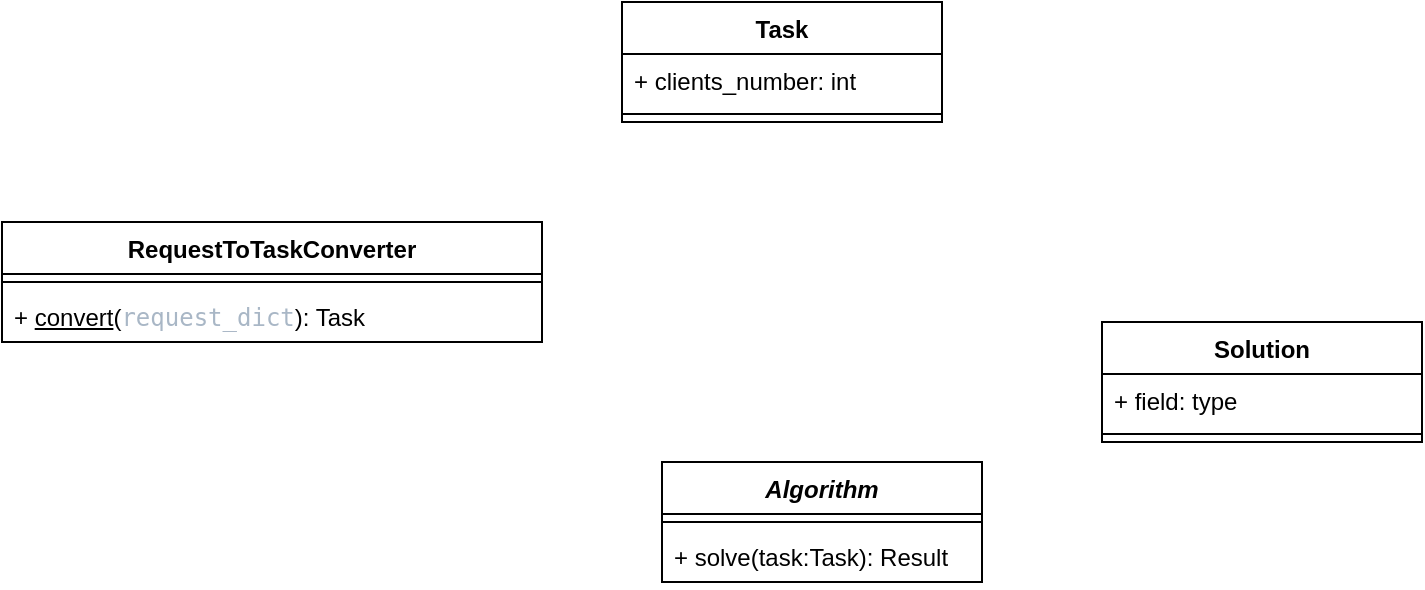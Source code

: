 <mxfile version="21.6.7" type="device">
  <diagram id="C5RBs43oDa-KdzZeNtuy" name="Page-1">
    <mxGraphModel dx="913" dy="461" grid="1" gridSize="10" guides="1" tooltips="1" connect="1" arrows="1" fold="1" page="1" pageScale="1" pageWidth="827" pageHeight="1169" math="0" shadow="0">
      <root>
        <mxCell id="WIyWlLk6GJQsqaUBKTNV-0" />
        <mxCell id="WIyWlLk6GJQsqaUBKTNV-1" parent="WIyWlLk6GJQsqaUBKTNV-0" />
        <mxCell id="ZNwtSntHQTM8tFekepwN-6" value="RequestToTaskConverter" style="swimlane;fontStyle=1;align=center;verticalAlign=top;childLayout=stackLayout;horizontal=1;startSize=26;horizontalStack=0;resizeParent=1;resizeParentMax=0;resizeLast=0;collapsible=1;marginBottom=0;whiteSpace=wrap;html=1;" vertex="1" parent="WIyWlLk6GJQsqaUBKTNV-1">
          <mxGeometry x="10" y="180" width="270" height="60" as="geometry" />
        </mxCell>
        <mxCell id="ZNwtSntHQTM8tFekepwN-8" value="" style="line;strokeWidth=1;fillColor=none;align=left;verticalAlign=middle;spacingTop=-1;spacingLeft=3;spacingRight=3;rotatable=0;labelPosition=right;points=[];portConstraint=eastwest;strokeColor=inherit;" vertex="1" parent="ZNwtSntHQTM8tFekepwN-6">
          <mxGeometry y="26" width="270" height="8" as="geometry" />
        </mxCell>
        <mxCell id="ZNwtSntHQTM8tFekepwN-9" value="+&amp;nbsp;&lt;u&gt;convert&lt;/u&gt;(&lt;font face=&quot;JetBrains Mono, monospace&quot; color=&quot;#a9b7c6&quot;&gt;request_dict&lt;/font&gt;): Task" style="text;strokeColor=none;fillColor=none;align=left;verticalAlign=top;spacingLeft=4;spacingRight=4;overflow=hidden;rotatable=0;points=[[0,0.5],[1,0.5]];portConstraint=eastwest;whiteSpace=wrap;html=1;" vertex="1" parent="ZNwtSntHQTM8tFekepwN-6">
          <mxGeometry y="34" width="270" height="26" as="geometry" />
        </mxCell>
        <mxCell id="ZNwtSntHQTM8tFekepwN-14" value="Task" style="swimlane;fontStyle=1;align=center;verticalAlign=top;childLayout=stackLayout;horizontal=1;startSize=26;horizontalStack=0;resizeParent=1;resizeParentMax=0;resizeLast=0;collapsible=1;marginBottom=0;whiteSpace=wrap;html=1;" vertex="1" parent="WIyWlLk6GJQsqaUBKTNV-1">
          <mxGeometry x="320" y="70" width="160" height="60" as="geometry" />
        </mxCell>
        <mxCell id="ZNwtSntHQTM8tFekepwN-15" value="+ clients_number: int" style="text;strokeColor=none;fillColor=none;align=left;verticalAlign=top;spacingLeft=4;spacingRight=4;overflow=hidden;rotatable=0;points=[[0,0.5],[1,0.5]];portConstraint=eastwest;whiteSpace=wrap;html=1;" vertex="1" parent="ZNwtSntHQTM8tFekepwN-14">
          <mxGeometry y="26" width="160" height="26" as="geometry" />
        </mxCell>
        <mxCell id="ZNwtSntHQTM8tFekepwN-16" value="" style="line;strokeWidth=1;fillColor=none;align=left;verticalAlign=middle;spacingTop=-1;spacingLeft=3;spacingRight=3;rotatable=0;labelPosition=right;points=[];portConstraint=eastwest;strokeColor=inherit;" vertex="1" parent="ZNwtSntHQTM8tFekepwN-14">
          <mxGeometry y="52" width="160" height="8" as="geometry" />
        </mxCell>
        <mxCell id="ZNwtSntHQTM8tFekepwN-18" value="&lt;i&gt;Algorithm&lt;/i&gt;" style="swimlane;fontStyle=1;align=center;verticalAlign=top;childLayout=stackLayout;horizontal=1;startSize=26;horizontalStack=0;resizeParent=1;resizeParentMax=0;resizeLast=0;collapsible=1;marginBottom=0;whiteSpace=wrap;html=1;" vertex="1" parent="WIyWlLk6GJQsqaUBKTNV-1">
          <mxGeometry x="340" y="300" width="160" height="60" as="geometry" />
        </mxCell>
        <mxCell id="ZNwtSntHQTM8tFekepwN-20" value="" style="line;strokeWidth=1;fillColor=none;align=left;verticalAlign=middle;spacingTop=-1;spacingLeft=3;spacingRight=3;rotatable=0;labelPosition=right;points=[];portConstraint=eastwest;strokeColor=inherit;" vertex="1" parent="ZNwtSntHQTM8tFekepwN-18">
          <mxGeometry y="26" width="160" height="8" as="geometry" />
        </mxCell>
        <mxCell id="ZNwtSntHQTM8tFekepwN-21" value="+ solve(task:Task): Result" style="text;strokeColor=none;fillColor=none;align=left;verticalAlign=top;spacingLeft=4;spacingRight=4;overflow=hidden;rotatable=0;points=[[0,0.5],[1,0.5]];portConstraint=eastwest;whiteSpace=wrap;html=1;" vertex="1" parent="ZNwtSntHQTM8tFekepwN-18">
          <mxGeometry y="34" width="160" height="26" as="geometry" />
        </mxCell>
        <mxCell id="ZNwtSntHQTM8tFekepwN-22" value="Solution" style="swimlane;fontStyle=1;align=center;verticalAlign=top;childLayout=stackLayout;horizontal=1;startSize=26;horizontalStack=0;resizeParent=1;resizeParentMax=0;resizeLast=0;collapsible=1;marginBottom=0;whiteSpace=wrap;html=1;" vertex="1" parent="WIyWlLk6GJQsqaUBKTNV-1">
          <mxGeometry x="560" y="230" width="160" height="60" as="geometry" />
        </mxCell>
        <mxCell id="ZNwtSntHQTM8tFekepwN-23" value="+ field: type" style="text;strokeColor=none;fillColor=none;align=left;verticalAlign=top;spacingLeft=4;spacingRight=4;overflow=hidden;rotatable=0;points=[[0,0.5],[1,0.5]];portConstraint=eastwest;whiteSpace=wrap;html=1;" vertex="1" parent="ZNwtSntHQTM8tFekepwN-22">
          <mxGeometry y="26" width="160" height="26" as="geometry" />
        </mxCell>
        <mxCell id="ZNwtSntHQTM8tFekepwN-24" value="" style="line;strokeWidth=1;fillColor=none;align=left;verticalAlign=middle;spacingTop=-1;spacingLeft=3;spacingRight=3;rotatable=0;labelPosition=right;points=[];portConstraint=eastwest;strokeColor=inherit;" vertex="1" parent="ZNwtSntHQTM8tFekepwN-22">
          <mxGeometry y="52" width="160" height="8" as="geometry" />
        </mxCell>
      </root>
    </mxGraphModel>
  </diagram>
</mxfile>
